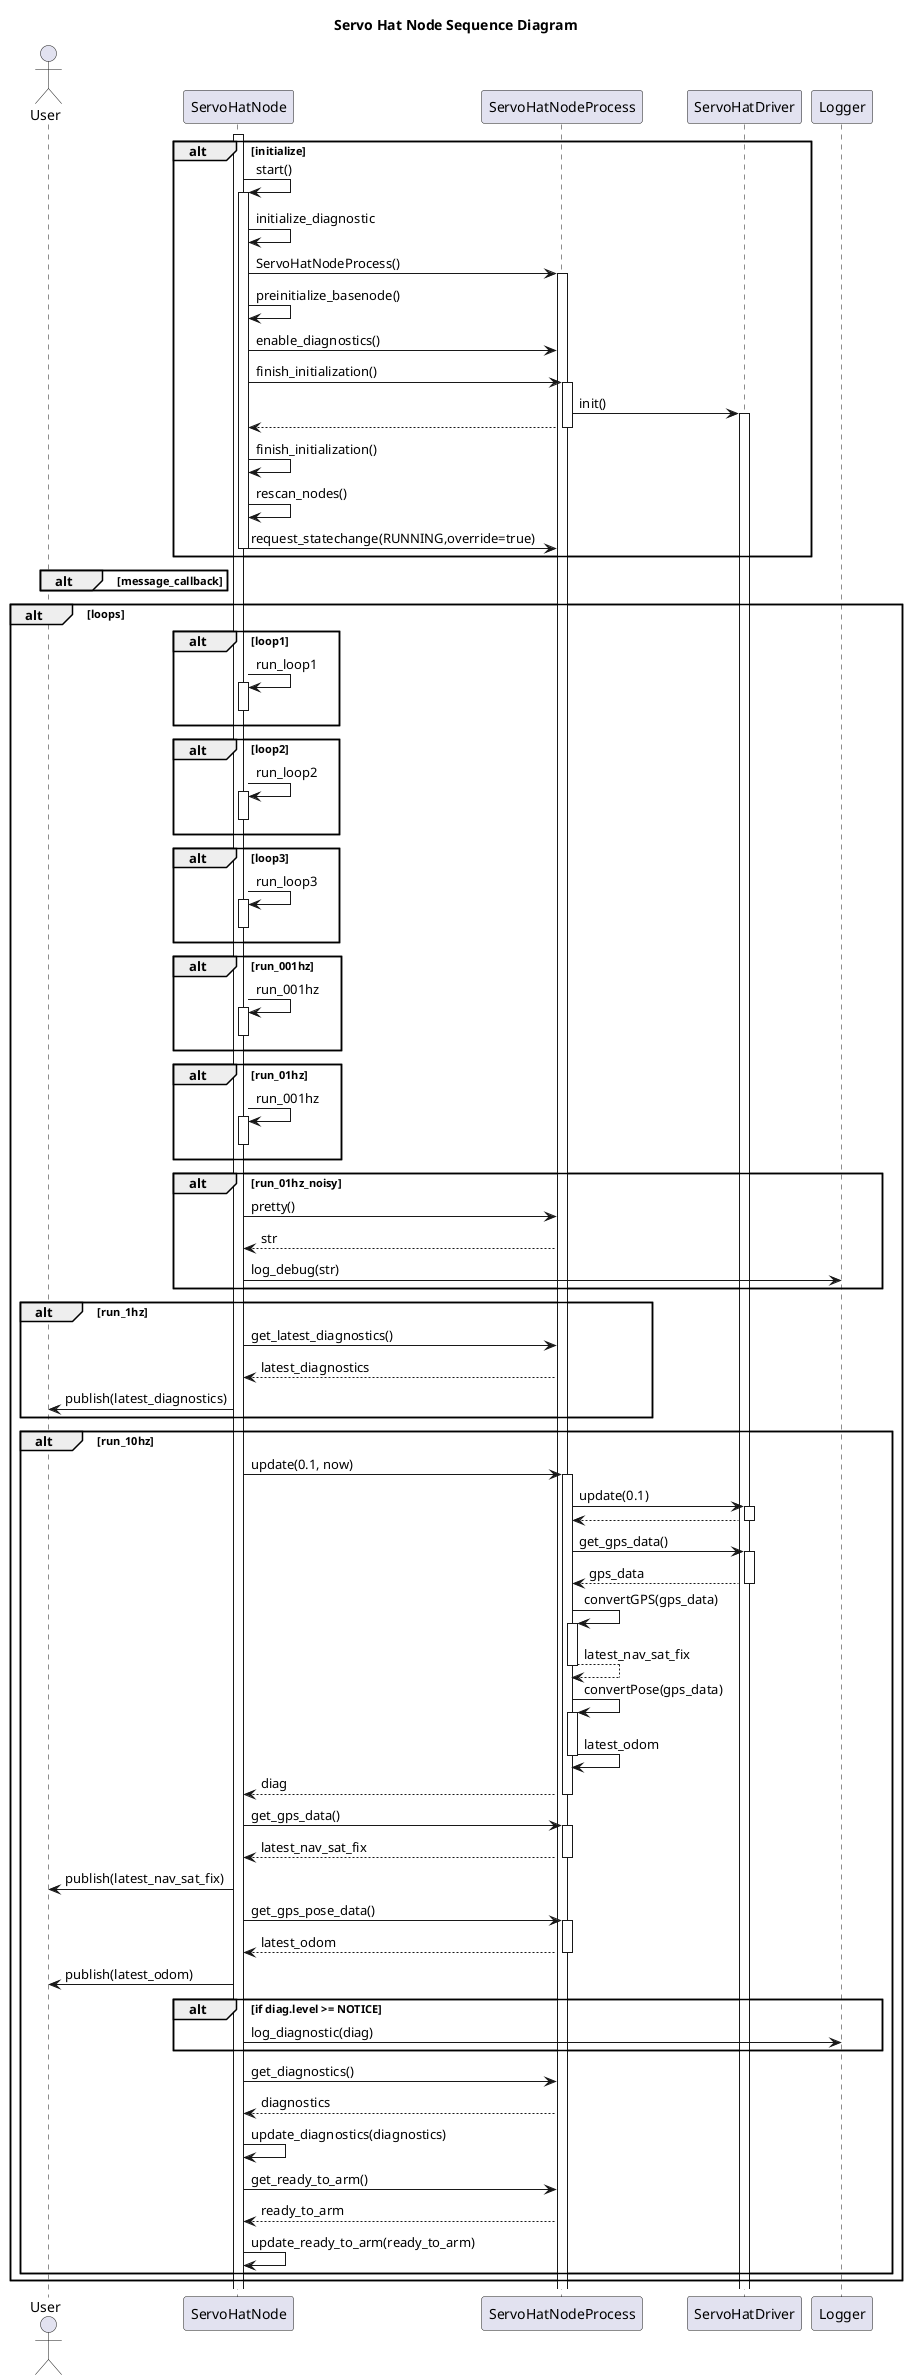 @startuml
title Servo Hat Node Sequence Diagram
actor User as user
participant ServoHatNode as node
participant ServoHatNodeProcess as process
participant ServoHatDriver as driver
participant Logger as logger

alt initialize
    activate node
    node -> node++: start()
    node -> node: initialize_diagnostic
    node -> process++: ServoHatNodeProcess()
    node -> node: preinitialize_basenode()
    node -> process: enable_diagnostics()
    node -> process++: finish_initialization()
    process -> driver++: init()
    process --> node--
    node -> node: finish_initialization()
    node -> node: rescan_nodes()
    node -> process: request_statechange(RUNNING,override=true)
    node--
end

alt message_callback
end

alt loops
    alt loop1
        node -> node++: run_loop1
        node--
    end
    alt loop2
        node -> node++: run_loop2
        node--
    end
    alt loop3
        node -> node++: run_loop3
        node--
    end
    alt run_001hz
        node -> node++: run_001hz
        node--
    end
    alt run_01hz
        node -> node++: run_001hz
        node--
    end
    alt run_01hz_noisy
        node -> process: pretty()
        process --> node: str
        node -> logger: log_debug(str)
    end
    alt run_1hz
        node -> process: get_latest_diagnostics()
        process --> node: latest_diagnostics
        node -> user: publish(latest_diagnostics)
    end
    alt run_10hz
        node -> process++: update(0.1, now)
        process -> driver++: update(0.1)
        driver --> process--
        process -> driver++: get_gps_data()
        driver --> process--: gps_data
        process -> process++: convertGPS(gps_data)
        process --> process--: latest_nav_sat_fix
        process -> process++: convertPose(gps_data)
        process -> process--: latest_odom
        process --> node--: diag        
        node -> process++: get_gps_data()
        process --> node--: latest_nav_sat_fix
        node -> user: publish(latest_nav_sat_fix)
        node -> process++: get_gps_pose_data()
        process --> node--: latest_odom
        node -> user: publish(latest_odom)
  
        alt if diag.level >= NOTICE
            node -> logger: log_diagnostic(diag)
        end
        node -> process: get_diagnostics()
        process --> node: diagnostics
        node -> node: update_diagnostics(diagnostics)
        node -> process: get_ready_to_arm()
        process --> node: ready_to_arm
        node -> node: update_ready_to_arm(ready_to_arm)

    end
end
@enduml